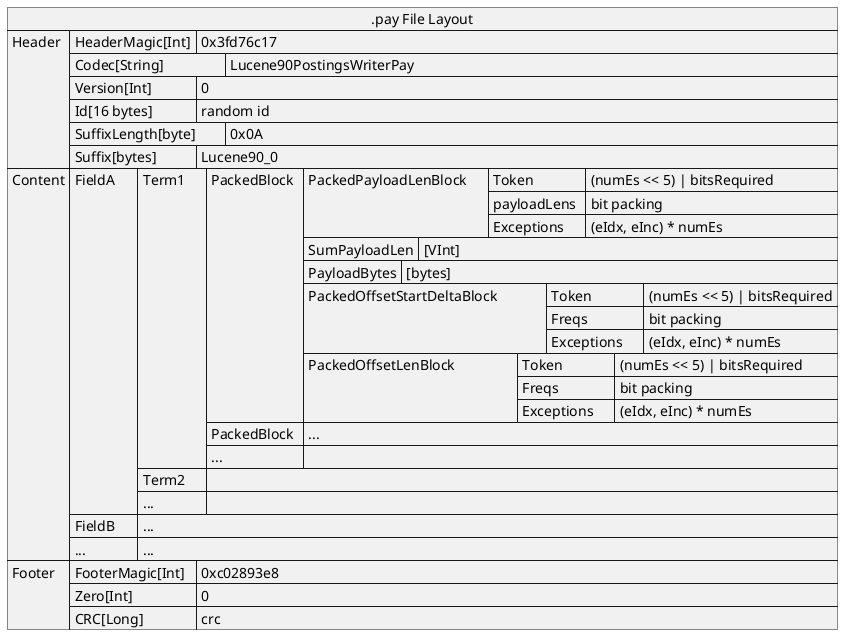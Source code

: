 1. .pay文件
    pay文件保存term的payload，offset信息。注意payload只保存packed block（即每128个），不满128的payload，offset保存在pos文件中。

@startuml
json ".pay File Layout" as J {
   "Header":[
      {"HeaderMagic[Int]\t": "0x3fd76c17"},
      {"Codec[String]\t\t": "Lucene90PostingsWriterPay"},
      {"Version[Int]\t\t": "0"},
      {"Id[16 bytes]\t\t": "random id"},
      {"SuffixLength[byte]\t": "0x0A"},
      {"Suffix[bytes]\t\t": "Lucene90_0"}
   ],
   "Content":[
    {"FieldA\t": [
      {"Term1\t": [
         {"PackedBlock\t":[
            {"PackedPayloadLenBlock\t":[
               {"Token\t\t": "(numEs << 5) | bitsRequired"},
               {"payloadLens\t": "bit packing"},
               {"Exceptions\t": "(eIdx, eInc) * numEs"}
            ]},
            {"SumPayloadLen": "[VInt]"},
            {"PayloadBytes": "[bytes]"},
            {"PackedOffsetStartDeltaBlock\t\t":[
              {"Token\t\t": "(numEs << 5) | bitsRequired"},
              {"Freqs\t\t": "bit packing"},
              {"Exceptions\t": "(eIdx, eInc) * numEs"}
            ]},
            {"PackedOffsetLenBlock\t\t":[
              {"Token\t\t": "(numEs << 5) | bitsRequired"},
              {"Freqs\t\t": "bit packing"},
              {"Exceptions\t": "(eIdx, eInc) * numEs"}
            ]}
         ]},
         {"PackedBlock\t":["..."]},
         {"...\t\t\t":[]}
      ]},
      {"Term2\t": []},
      {"...\t\t": []}
    ]},
    {"FieldB\t":["..."]},
    {"...\t\t":["..."]}
   ],
   "Footer":[
      {"FooterMagic[Int]\t": "0xc02893e8"},
      {"Zero[Int]\t\t\t": "0"},
      {"CRC[Long]\t\t": "crc"}
   ]
}
@enduml
